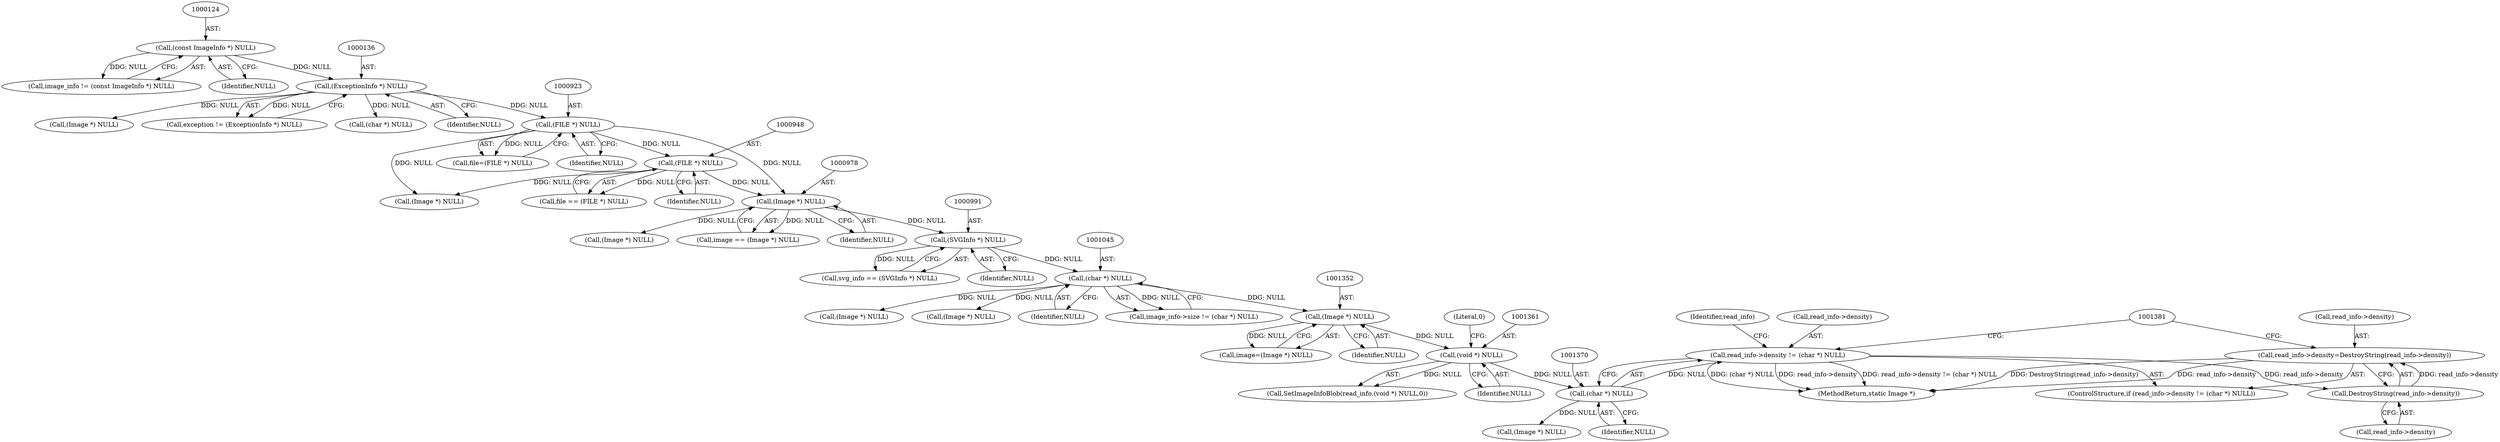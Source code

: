 digraph "0_ImageMagick_f6e9d0d9955e85bdd7540b251cd50d598dacc5e6_60@API" {
"1001372" [label="(Call,read_info->density=DestroyString(read_info->density))"];
"1001376" [label="(Call,DestroyString(read_info->density))"];
"1001365" [label="(Call,read_info->density != (char *) NULL)"];
"1001369" [label="(Call,(char *) NULL)"];
"1001360" [label="(Call,(void *) NULL)"];
"1001351" [label="(Call,(Image *) NULL)"];
"1001044" [label="(Call,(char *) NULL)"];
"1000990" [label="(Call,(SVGInfo *) NULL)"];
"1000977" [label="(Call,(Image *) NULL)"];
"1000947" [label="(Call,(FILE *) NULL)"];
"1000922" [label="(Call,(FILE *) NULL)"];
"1000135" [label="(Call,(ExceptionInfo *) NULL)"];
"1000123" [label="(Call,(const ImageInfo *) NULL)"];
"1001369" [label="(Call,(char *) NULL)"];
"1001371" [label="(Identifier,NULL)"];
"1000180" [label="(Call,(Image *) NULL)"];
"1001417" [label="(Call,(Image *) NULL)"];
"1001351" [label="(Call,(Image *) NULL)"];
"1000990" [label="(Call,(SVGInfo *) NULL)"];
"1001358" [label="(Call,SetImageInfoBlob(read_info,(void *) NULL,0))"];
"1000922" [label="(Call,(FILE *) NULL)"];
"1000981" [label="(Call,(Image *) NULL)"];
"1000947" [label="(Call,(FILE *) NULL)"];
"1000133" [label="(Call,exception != (ExceptionInfo *) NULL)"];
"1000121" [label="(Call,image_info != (const ImageInfo *) NULL)"];
"1000945" [label="(Call,file == (FILE *) NULL)"];
"1001360" [label="(Call,(void *) NULL)"];
"1000971" [label="(Call,(Image *) NULL)"];
"1001363" [label="(Literal,0)"];
"1001401" [label="(Call,(Image *) NULL)"];
"1001364" [label="(ControlStructure,if (read_info->density != (char *) NULL))"];
"1001353" [label="(Identifier,NULL)"];
"1001334" [label="(Call,(Image *) NULL)"];
"1001377" [label="(Call,read_info->density)"];
"1001044" [label="(Call,(char *) NULL)"];
"1000975" [label="(Call,image == (Image *) NULL)"];
"1000920" [label="(Call,file=(FILE *) NULL)"];
"1001365" [label="(Call,read_info->density != (char *) NULL)"];
"1000135" [label="(Call,(ExceptionInfo *) NULL)"];
"1001362" [label="(Identifier,NULL)"];
"1000949" [label="(Identifier,NULL)"];
"1000245" [label="(Call,(char *) NULL)"];
"1000137" [label="(Identifier,NULL)"];
"1001349" [label="(Call,image=(Image *) NULL)"];
"1001046" [label="(Identifier,NULL)"];
"1000125" [label="(Identifier,NULL)"];
"1001040" [label="(Call,image_info->size != (char *) NULL)"];
"1000977" [label="(Call,(Image *) NULL)"];
"1000988" [label="(Call,svg_info == (SVGInfo *) NULL)"];
"1001372" [label="(Call,read_info->density=DestroyString(read_info->density))"];
"1000924" [label="(Identifier,NULL)"];
"1000992" [label="(Identifier,NULL)"];
"1000123" [label="(Call,(const ImageInfo *) NULL)"];
"1000979" [label="(Identifier,NULL)"];
"1001376" [label="(Call,DestroyString(read_info->density))"];
"1001373" [label="(Call,read_info->density)"];
"1001464" [label="(MethodReturn,static Image *)"];
"1001366" [label="(Call,read_info->density)"];
"1001374" [label="(Identifier,read_info)"];
"1001372" -> "1001364"  [label="AST: "];
"1001372" -> "1001376"  [label="CFG: "];
"1001373" -> "1001372"  [label="AST: "];
"1001376" -> "1001372"  [label="AST: "];
"1001381" -> "1001372"  [label="CFG: "];
"1001372" -> "1001464"  [label="DDG: read_info->density"];
"1001372" -> "1001464"  [label="DDG: DestroyString(read_info->density)"];
"1001376" -> "1001372"  [label="DDG: read_info->density"];
"1001376" -> "1001377"  [label="CFG: "];
"1001377" -> "1001376"  [label="AST: "];
"1001365" -> "1001376"  [label="DDG: read_info->density"];
"1001365" -> "1001364"  [label="AST: "];
"1001365" -> "1001369"  [label="CFG: "];
"1001366" -> "1001365"  [label="AST: "];
"1001369" -> "1001365"  [label="AST: "];
"1001374" -> "1001365"  [label="CFG: "];
"1001381" -> "1001365"  [label="CFG: "];
"1001365" -> "1001464"  [label="DDG: read_info->density"];
"1001365" -> "1001464"  [label="DDG: read_info->density != (char *) NULL"];
"1001365" -> "1001464"  [label="DDG: (char *) NULL"];
"1001369" -> "1001365"  [label="DDG: NULL"];
"1001369" -> "1001371"  [label="CFG: "];
"1001370" -> "1001369"  [label="AST: "];
"1001371" -> "1001369"  [label="AST: "];
"1001360" -> "1001369"  [label="DDG: NULL"];
"1001369" -> "1001401"  [label="DDG: NULL"];
"1001360" -> "1001358"  [label="AST: "];
"1001360" -> "1001362"  [label="CFG: "];
"1001361" -> "1001360"  [label="AST: "];
"1001362" -> "1001360"  [label="AST: "];
"1001363" -> "1001360"  [label="CFG: "];
"1001360" -> "1001358"  [label="DDG: NULL"];
"1001351" -> "1001360"  [label="DDG: NULL"];
"1001351" -> "1001349"  [label="AST: "];
"1001351" -> "1001353"  [label="CFG: "];
"1001352" -> "1001351"  [label="AST: "];
"1001353" -> "1001351"  [label="AST: "];
"1001349" -> "1001351"  [label="CFG: "];
"1001351" -> "1001349"  [label="DDG: NULL"];
"1001044" -> "1001351"  [label="DDG: NULL"];
"1001044" -> "1001040"  [label="AST: "];
"1001044" -> "1001046"  [label="CFG: "];
"1001045" -> "1001044"  [label="AST: "];
"1001046" -> "1001044"  [label="AST: "];
"1001040" -> "1001044"  [label="CFG: "];
"1001044" -> "1001040"  [label="DDG: NULL"];
"1000990" -> "1001044"  [label="DDG: NULL"];
"1001044" -> "1001334"  [label="DDG: NULL"];
"1001044" -> "1001417"  [label="DDG: NULL"];
"1000990" -> "1000988"  [label="AST: "];
"1000990" -> "1000992"  [label="CFG: "];
"1000991" -> "1000990"  [label="AST: "];
"1000992" -> "1000990"  [label="AST: "];
"1000988" -> "1000990"  [label="CFG: "];
"1000990" -> "1000988"  [label="DDG: NULL"];
"1000977" -> "1000990"  [label="DDG: NULL"];
"1000977" -> "1000975"  [label="AST: "];
"1000977" -> "1000979"  [label="CFG: "];
"1000978" -> "1000977"  [label="AST: "];
"1000979" -> "1000977"  [label="AST: "];
"1000975" -> "1000977"  [label="CFG: "];
"1000977" -> "1000975"  [label="DDG: NULL"];
"1000947" -> "1000977"  [label="DDG: NULL"];
"1000922" -> "1000977"  [label="DDG: NULL"];
"1000977" -> "1000981"  [label="DDG: NULL"];
"1000947" -> "1000945"  [label="AST: "];
"1000947" -> "1000949"  [label="CFG: "];
"1000948" -> "1000947"  [label="AST: "];
"1000949" -> "1000947"  [label="AST: "];
"1000945" -> "1000947"  [label="CFG: "];
"1000947" -> "1000945"  [label="DDG: NULL"];
"1000922" -> "1000947"  [label="DDG: NULL"];
"1000947" -> "1000971"  [label="DDG: NULL"];
"1000922" -> "1000920"  [label="AST: "];
"1000922" -> "1000924"  [label="CFG: "];
"1000923" -> "1000922"  [label="AST: "];
"1000924" -> "1000922"  [label="AST: "];
"1000920" -> "1000922"  [label="CFG: "];
"1000922" -> "1000920"  [label="DDG: NULL"];
"1000135" -> "1000922"  [label="DDG: NULL"];
"1000922" -> "1000971"  [label="DDG: NULL"];
"1000135" -> "1000133"  [label="AST: "];
"1000135" -> "1000137"  [label="CFG: "];
"1000136" -> "1000135"  [label="AST: "];
"1000137" -> "1000135"  [label="AST: "];
"1000133" -> "1000135"  [label="CFG: "];
"1000135" -> "1000133"  [label="DDG: NULL"];
"1000123" -> "1000135"  [label="DDG: NULL"];
"1000135" -> "1000180"  [label="DDG: NULL"];
"1000135" -> "1000245"  [label="DDG: NULL"];
"1000123" -> "1000121"  [label="AST: "];
"1000123" -> "1000125"  [label="CFG: "];
"1000124" -> "1000123"  [label="AST: "];
"1000125" -> "1000123"  [label="AST: "];
"1000121" -> "1000123"  [label="CFG: "];
"1000123" -> "1000121"  [label="DDG: NULL"];
}
